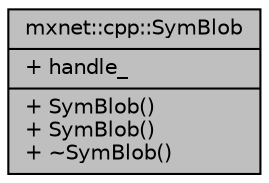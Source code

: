 digraph "mxnet::cpp::SymBlob"
{
  edge [fontname="Helvetica",fontsize="10",labelfontname="Helvetica",labelfontsize="10"];
  node [fontname="Helvetica",fontsize="10",shape=record];
  Node1 [label="{mxnet::cpp::SymBlob\n|+ handle_\l|+ SymBlob()\l+ SymBlob()\l+ ~SymBlob()\l}",height=0.2,width=0.4,color="black", fillcolor="grey75", style="filled", fontcolor="black"];
}
